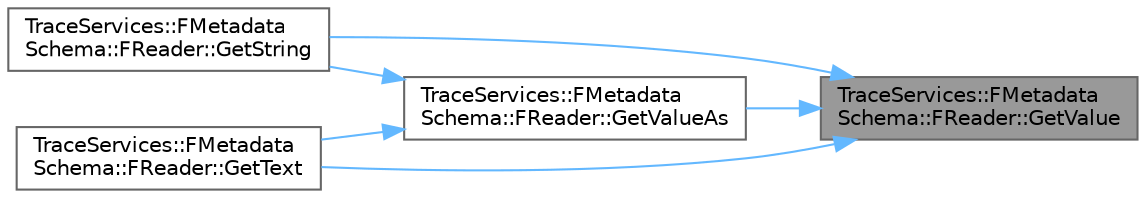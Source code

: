 digraph "TraceServices::FMetadataSchema::FReader::GetValue"
{
 // INTERACTIVE_SVG=YES
 // LATEX_PDF_SIZE
  bgcolor="transparent";
  edge [fontname=Helvetica,fontsize=10,labelfontname=Helvetica,labelfontsize=10];
  node [fontname=Helvetica,fontsize=10,shape=box,height=0.2,width=0.4];
  rankdir="RL";
  Node1 [id="Node000001",label="TraceServices::FMetadata\lSchema::FReader::GetValue",height=0.2,width=0.4,color="gray40", fillcolor="grey60", style="filled", fontcolor="black",tooltip=" "];
  Node1 -> Node2 [id="edge1_Node000001_Node000002",dir="back",color="steelblue1",style="solid",tooltip=" "];
  Node2 [id="Node000002",label="TraceServices::FMetadata\lSchema::FReader::GetString",height=0.2,width=0.4,color="grey40", fillcolor="white", style="filled",URL="$d7/d29/structTraceServices_1_1FMetadataSchema_1_1FReader.html#a52eccb84d544380515af22fc7fcd6e07",tooltip=" "];
  Node1 -> Node3 [id="edge2_Node000001_Node000003",dir="back",color="steelblue1",style="solid",tooltip=" "];
  Node3 [id="Node000003",label="TraceServices::FMetadata\lSchema::FReader::GetText",height=0.2,width=0.4,color="grey40", fillcolor="white", style="filled",URL="$d7/d29/structTraceServices_1_1FMetadataSchema_1_1FReader.html#a87568925996badc6366975993fa80d15",tooltip=" "];
  Node1 -> Node4 [id="edge3_Node000001_Node000004",dir="back",color="steelblue1",style="solid",tooltip=" "];
  Node4 [id="Node000004",label="TraceServices::FMetadata\lSchema::FReader::GetValueAs",height=0.2,width=0.4,color="grey40", fillcolor="white", style="filled",URL="$d7/d29/structTraceServices_1_1FMetadataSchema_1_1FReader.html#a6779badcb53d2b59efa8d2ef40996854",tooltip=" "];
  Node4 -> Node2 [id="edge4_Node000004_Node000002",dir="back",color="steelblue1",style="solid",tooltip=" "];
  Node4 -> Node3 [id="edge5_Node000004_Node000003",dir="back",color="steelblue1",style="solid",tooltip=" "];
}
